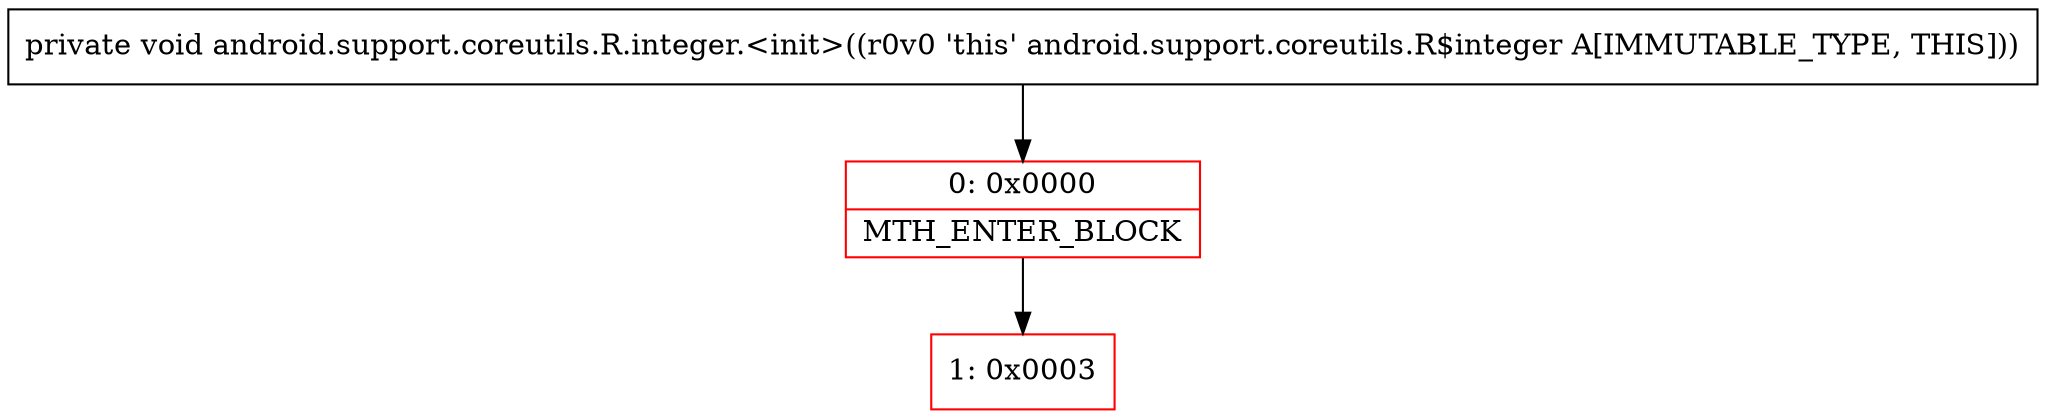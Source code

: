 digraph "CFG forandroid.support.coreutils.R.integer.\<init\>()V" {
subgraph cluster_Region_1734298967 {
label = "R(0)";
node [shape=record,color=blue];
}
Node_0 [shape=record,color=red,label="{0\:\ 0x0000|MTH_ENTER_BLOCK\l}"];
Node_1 [shape=record,color=red,label="{1\:\ 0x0003}"];
MethodNode[shape=record,label="{private void android.support.coreutils.R.integer.\<init\>((r0v0 'this' android.support.coreutils.R$integer A[IMMUTABLE_TYPE, THIS])) }"];
MethodNode -> Node_0;
Node_0 -> Node_1;
}

